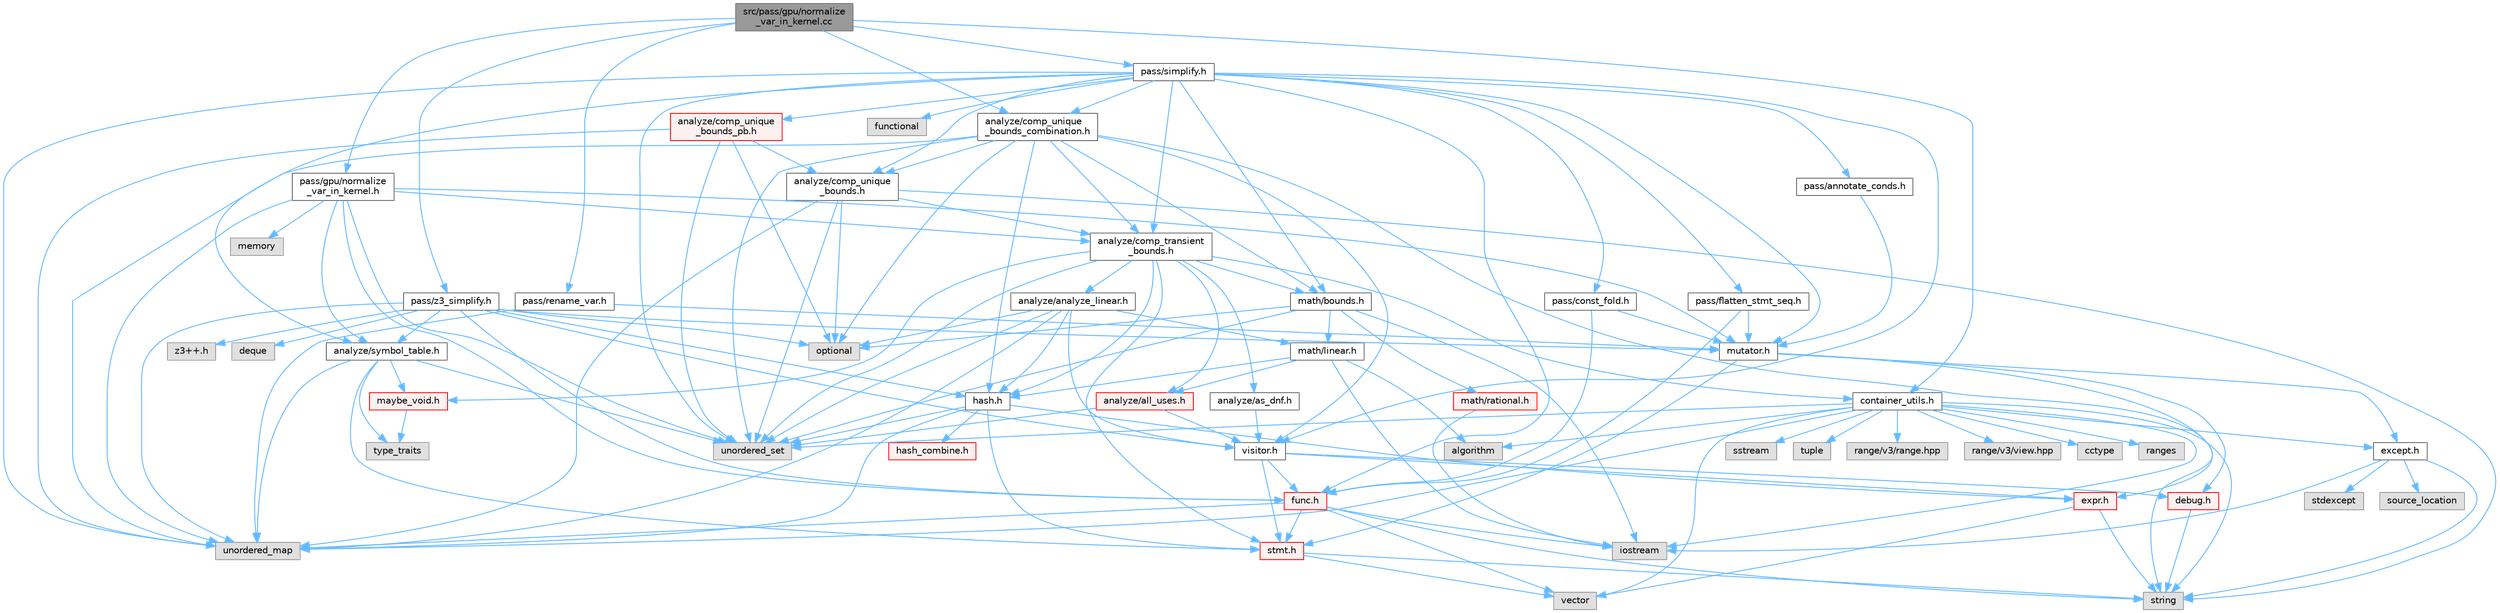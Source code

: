 digraph "src/pass/gpu/normalize_var_in_kernel.cc"
{
 // LATEX_PDF_SIZE
  bgcolor="transparent";
  edge [fontname=Helvetica,fontsize=10,labelfontname=Helvetica,labelfontsize=10];
  node [fontname=Helvetica,fontsize=10,shape=box,height=0.2,width=0.4];
  Node1 [label="src/pass/gpu/normalize\l_var_in_kernel.cc",height=0.2,width=0.4,color="gray40", fillcolor="grey60", style="filled", fontcolor="black",tooltip=" "];
  Node1 -> Node2 [color="steelblue1",style="solid"];
  Node2 [label="analyze/comp_unique\l_bounds_combination.h",height=0.2,width=0.4,color="grey40", fillcolor="white", style="filled",URL="$comp__unique__bounds__combination_8h.html",tooltip=" "];
  Node2 -> Node3 [color="steelblue1",style="solid"];
  Node3 [label="optional",height=0.2,width=0.4,color="grey60", fillcolor="#E0E0E0", style="filled",tooltip=" "];
  Node2 -> Node4 [color="steelblue1",style="solid"];
  Node4 [label="string",height=0.2,width=0.4,color="grey60", fillcolor="#E0E0E0", style="filled",tooltip=" "];
  Node2 -> Node5 [color="steelblue1",style="solid"];
  Node5 [label="unordered_map",height=0.2,width=0.4,color="grey60", fillcolor="#E0E0E0", style="filled",tooltip=" "];
  Node2 -> Node6 [color="steelblue1",style="solid"];
  Node6 [label="unordered_set",height=0.2,width=0.4,color="grey60", fillcolor="#E0E0E0", style="filled",tooltip=" "];
  Node2 -> Node7 [color="steelblue1",style="solid"];
  Node7 [label="analyze/comp_transient\l_bounds.h",height=0.2,width=0.4,color="grey40", fillcolor="white", style="filled",URL="$comp__transient__bounds_8h.html",tooltip=" "];
  Node7 -> Node6 [color="steelblue1",style="solid"];
  Node7 -> Node8 [color="steelblue1",style="solid"];
  Node8 [label="analyze/all_uses.h",height=0.2,width=0.4,color="red", fillcolor="#FFF0F0", style="filled",URL="$all__uses_8h.html",tooltip=" "];
  Node8 -> Node6 [color="steelblue1",style="solid"];
  Node8 -> Node58 [color="steelblue1",style="solid"];
  Node58 [label="visitor.h",height=0.2,width=0.4,color="grey40", fillcolor="white", style="filled",URL="$visitor_8h.html",tooltip=" "];
  Node58 -> Node59 [color="steelblue1",style="solid"];
  Node59 [label="debug.h",height=0.2,width=0.4,color="red", fillcolor="#FFF0F0", style="filled",URL="$debug_8h.html",tooltip=" "];
  Node59 -> Node4 [color="steelblue1",style="solid"];
  Node58 -> Node44 [color="steelblue1",style="solid"];
  Node44 [label="expr.h",height=0.2,width=0.4,color="red", fillcolor="#FFF0F0", style="filled",URL="$expr_8h.html",tooltip=" "];
  Node44 -> Node4 [color="steelblue1",style="solid"];
  Node44 -> Node13 [color="steelblue1",style="solid"];
  Node13 [label="vector",height=0.2,width=0.4,color="grey60", fillcolor="#E0E0E0", style="filled",tooltip=" "];
  Node58 -> Node10 [color="steelblue1",style="solid"];
  Node10 [label="func.h",height=0.2,width=0.4,color="red", fillcolor="#FFF0F0", style="filled",URL="$func_8h.html",tooltip=" "];
  Node10 -> Node11 [color="steelblue1",style="solid"];
  Node11 [label="iostream",height=0.2,width=0.4,color="grey60", fillcolor="#E0E0E0", style="filled",tooltip=" "];
  Node10 -> Node4 [color="steelblue1",style="solid"];
  Node10 -> Node5 [color="steelblue1",style="solid"];
  Node10 -> Node13 [color="steelblue1",style="solid"];
  Node10 -> Node51 [color="steelblue1",style="solid"];
  Node51 [label="stmt.h",height=0.2,width=0.4,color="red", fillcolor="#FFF0F0", style="filled",URL="$stmt_8h.html",tooltip=" "];
  Node51 -> Node4 [color="steelblue1",style="solid"];
  Node51 -> Node13 [color="steelblue1",style="solid"];
  Node58 -> Node51 [color="steelblue1",style="solid"];
  Node7 -> Node63 [color="steelblue1",style="solid"];
  Node63 [label="analyze/analyze_linear.h",height=0.2,width=0.4,color="grey40", fillcolor="white", style="filled",URL="$analyze__linear_8h.html",tooltip=" "];
  Node63 -> Node3 [color="steelblue1",style="solid"];
  Node63 -> Node5 [color="steelblue1",style="solid"];
  Node63 -> Node6 [color="steelblue1",style="solid"];
  Node63 -> Node64 [color="steelblue1",style="solid"];
  Node64 [label="hash.h",height=0.2,width=0.4,color="grey40", fillcolor="white", style="filled",URL="$hash_8h.html",tooltip=" "];
  Node64 -> Node5 [color="steelblue1",style="solid"];
  Node64 -> Node6 [color="steelblue1",style="solid"];
  Node64 -> Node44 [color="steelblue1",style="solid"];
  Node64 -> Node55 [color="steelblue1",style="solid"];
  Node55 [label="hash_combine.h",height=0.2,width=0.4,color="red", fillcolor="#FFF0F0", style="filled",URL="$hash__combine_8h.html",tooltip=" "];
  Node64 -> Node51 [color="steelblue1",style="solid"];
  Node63 -> Node65 [color="steelblue1",style="solid"];
  Node65 [label="math/linear.h",height=0.2,width=0.4,color="grey40", fillcolor="white", style="filled",URL="$linear_8h.html",tooltip=" "];
  Node65 -> Node36 [color="steelblue1",style="solid"];
  Node36 [label="algorithm",height=0.2,width=0.4,color="grey60", fillcolor="#E0E0E0", style="filled",tooltip=" "];
  Node65 -> Node11 [color="steelblue1",style="solid"];
  Node65 -> Node8 [color="steelblue1",style="solid"];
  Node65 -> Node64 [color="steelblue1",style="solid"];
  Node63 -> Node58 [color="steelblue1",style="solid"];
  Node7 -> Node66 [color="steelblue1",style="solid"];
  Node66 [label="analyze/as_dnf.h",height=0.2,width=0.4,color="grey40", fillcolor="white", style="filled",URL="$as__dnf_8h.html",tooltip=" "];
  Node66 -> Node58 [color="steelblue1",style="solid"];
  Node7 -> Node35 [color="steelblue1",style="solid"];
  Node35 [label="container_utils.h",height=0.2,width=0.4,color="grey40", fillcolor="white", style="filled",URL="$container__utils_8h.html",tooltip=" "];
  Node35 -> Node36 [color="steelblue1",style="solid"];
  Node35 -> Node37 [color="steelblue1",style="solid"];
  Node37 [label="cctype",height=0.2,width=0.4,color="grey60", fillcolor="#E0E0E0", style="filled",tooltip=" "];
  Node35 -> Node11 [color="steelblue1",style="solid"];
  Node35 -> Node38 [color="steelblue1",style="solid"];
  Node38 [label="ranges",height=0.2,width=0.4,color="grey60", fillcolor="#E0E0E0", style="filled",tooltip=" "];
  Node35 -> Node31 [color="steelblue1",style="solid"];
  Node31 [label="sstream",height=0.2,width=0.4,color="grey60", fillcolor="#E0E0E0", style="filled",tooltip=" "];
  Node35 -> Node4 [color="steelblue1",style="solid"];
  Node35 -> Node39 [color="steelblue1",style="solid"];
  Node39 [label="tuple",height=0.2,width=0.4,color="grey60", fillcolor="#E0E0E0", style="filled",tooltip=" "];
  Node35 -> Node5 [color="steelblue1",style="solid"];
  Node35 -> Node6 [color="steelblue1",style="solid"];
  Node35 -> Node13 [color="steelblue1",style="solid"];
  Node35 -> Node40 [color="steelblue1",style="solid"];
  Node40 [label="range/v3/range.hpp",height=0.2,width=0.4,color="grey60", fillcolor="#E0E0E0", style="filled",tooltip=" "];
  Node35 -> Node41 [color="steelblue1",style="solid"];
  Node41 [label="range/v3/view.hpp",height=0.2,width=0.4,color="grey60", fillcolor="#E0E0E0", style="filled",tooltip=" "];
  Node35 -> Node28 [color="steelblue1",style="solid"];
  Node28 [label="except.h",height=0.2,width=0.4,color="grey40", fillcolor="white", style="filled",URL="$except_8h.html",tooltip=" "];
  Node28 -> Node11 [color="steelblue1",style="solid"];
  Node28 -> Node17 [color="steelblue1",style="solid"];
  Node17 [label="source_location",height=0.2,width=0.4,color="grey60", fillcolor="#E0E0E0", style="filled",tooltip=" "];
  Node28 -> Node29 [color="steelblue1",style="solid"];
  Node29 [label="stdexcept",height=0.2,width=0.4,color="grey60", fillcolor="#E0E0E0", style="filled",tooltip=" "];
  Node28 -> Node4 [color="steelblue1",style="solid"];
  Node7 -> Node64 [color="steelblue1",style="solid"];
  Node7 -> Node67 [color="steelblue1",style="solid"];
  Node67 [label="math/bounds.h",height=0.2,width=0.4,color="grey40", fillcolor="white", style="filled",URL="$bounds_8h.html",tooltip=" "];
  Node67 -> Node11 [color="steelblue1",style="solid"];
  Node67 -> Node3 [color="steelblue1",style="solid"];
  Node67 -> Node6 [color="steelblue1",style="solid"];
  Node67 -> Node65 [color="steelblue1",style="solid"];
  Node67 -> Node68 [color="steelblue1",style="solid"];
  Node68 [label="math/rational.h",height=0.2,width=0.4,color="red", fillcolor="#FFF0F0", style="filled",URL="$rational_8h.html",tooltip=" "];
  Node68 -> Node11 [color="steelblue1",style="solid"];
  Node7 -> Node71 [color="steelblue1",style="solid"];
  Node71 [label="maybe_void.h",height=0.2,width=0.4,color="red", fillcolor="#FFF0F0", style="filled",URL="$maybe__void_8h.html",tooltip=" "];
  Node71 -> Node24 [color="steelblue1",style="solid"];
  Node24 [label="type_traits",height=0.2,width=0.4,color="grey60", fillcolor="#E0E0E0", style="filled",tooltip=" "];
  Node7 -> Node51 [color="steelblue1",style="solid"];
  Node2 -> Node72 [color="steelblue1",style="solid"];
  Node72 [label="analyze/comp_unique\l_bounds.h",height=0.2,width=0.4,color="grey40", fillcolor="white", style="filled",URL="$comp__unique__bounds_8h.html",tooltip=" "];
  Node72 -> Node3 [color="steelblue1",style="solid"];
  Node72 -> Node4 [color="steelblue1",style="solid"];
  Node72 -> Node5 [color="steelblue1",style="solid"];
  Node72 -> Node6 [color="steelblue1",style="solid"];
  Node72 -> Node7 [color="steelblue1",style="solid"];
  Node2 -> Node64 [color="steelblue1",style="solid"];
  Node2 -> Node67 [color="steelblue1",style="solid"];
  Node2 -> Node58 [color="steelblue1",style="solid"];
  Node1 -> Node35 [color="steelblue1",style="solid"];
  Node1 -> Node73 [color="steelblue1",style="solid"];
  Node73 [label="pass/gpu/normalize\l_var_in_kernel.h",height=0.2,width=0.4,color="grey40", fillcolor="white", style="filled",URL="$normalize__var__in__kernel_8h.html",tooltip=" "];
  Node73 -> Node5 [color="steelblue1",style="solid"];
  Node73 -> Node6 [color="steelblue1",style="solid"];
  Node73 -> Node7 [color="steelblue1",style="solid"];
  Node73 -> Node74 [color="steelblue1",style="solid"];
  Node74 [label="analyze/symbol_table.h",height=0.2,width=0.4,color="grey40", fillcolor="white", style="filled",URL="$symbol__table_8h.html",tooltip=" "];
  Node74 -> Node24 [color="steelblue1",style="solid"];
  Node74 -> Node5 [color="steelblue1",style="solid"];
  Node74 -> Node6 [color="steelblue1",style="solid"];
  Node74 -> Node71 [color="steelblue1",style="solid"];
  Node74 -> Node51 [color="steelblue1",style="solid"];
  Node73 -> Node10 [color="steelblue1",style="solid"];
  Node73 -> Node23 [color="steelblue1",style="solid"];
  Node23 [label="memory",height=0.2,width=0.4,color="grey60", fillcolor="#E0E0E0", style="filled",tooltip=" "];
  Node73 -> Node75 [color="steelblue1",style="solid"];
  Node75 [label="mutator.h",height=0.2,width=0.4,color="grey40", fillcolor="white", style="filled",URL="$mutator_8h.html",tooltip=" "];
  Node75 -> Node59 [color="steelblue1",style="solid"];
  Node75 -> Node28 [color="steelblue1",style="solid"];
  Node75 -> Node44 [color="steelblue1",style="solid"];
  Node75 -> Node51 [color="steelblue1",style="solid"];
  Node1 -> Node76 [color="steelblue1",style="solid"];
  Node76 [label="pass/rename_var.h",height=0.2,width=0.4,color="grey40", fillcolor="white", style="filled",URL="$rename__var_8h.html",tooltip=" "];
  Node76 -> Node5 [color="steelblue1",style="solid"];
  Node76 -> Node75 [color="steelblue1",style="solid"];
  Node1 -> Node77 [color="steelblue1",style="solid"];
  Node77 [label="pass/simplify.h",height=0.2,width=0.4,color="grey40", fillcolor="white", style="filled",URL="$simplify_8h.html",tooltip=" "];
  Node77 -> Node16 [color="steelblue1",style="solid"];
  Node16 [label="functional",height=0.2,width=0.4,color="grey60", fillcolor="#E0E0E0", style="filled",tooltip=" "];
  Node77 -> Node5 [color="steelblue1",style="solid"];
  Node77 -> Node6 [color="steelblue1",style="solid"];
  Node77 -> Node7 [color="steelblue1",style="solid"];
  Node77 -> Node72 [color="steelblue1",style="solid"];
  Node77 -> Node2 [color="steelblue1",style="solid"];
  Node77 -> Node78 [color="steelblue1",style="solid"];
  Node78 [label="analyze/comp_unique\l_bounds_pb.h",height=0.2,width=0.4,color="red", fillcolor="#FFF0F0", style="filled",URL="$comp__unique__bounds__pb_8h.html",tooltip=" "];
  Node78 -> Node3 [color="steelblue1",style="solid"];
  Node78 -> Node5 [color="steelblue1",style="solid"];
  Node78 -> Node6 [color="steelblue1",style="solid"];
  Node78 -> Node72 [color="steelblue1",style="solid"];
  Node77 -> Node74 [color="steelblue1",style="solid"];
  Node77 -> Node10 [color="steelblue1",style="solid"];
  Node77 -> Node67 [color="steelblue1",style="solid"];
  Node77 -> Node75 [color="steelblue1",style="solid"];
  Node77 -> Node97 [color="steelblue1",style="solid"];
  Node97 [label="pass/annotate_conds.h",height=0.2,width=0.4,color="grey40", fillcolor="white", style="filled",URL="$annotate__conds_8h.html",tooltip=" "];
  Node97 -> Node75 [color="steelblue1",style="solid"];
  Node77 -> Node98 [color="steelblue1",style="solid"];
  Node98 [label="pass/const_fold.h",height=0.2,width=0.4,color="grey40", fillcolor="white", style="filled",URL="$const__fold_8h.html",tooltip=" "];
  Node98 -> Node10 [color="steelblue1",style="solid"];
  Node98 -> Node75 [color="steelblue1",style="solid"];
  Node77 -> Node99 [color="steelblue1",style="solid"];
  Node99 [label="pass/flatten_stmt_seq.h",height=0.2,width=0.4,color="grey40", fillcolor="white", style="filled",URL="$flatten__stmt__seq_8h.html",tooltip=" "];
  Node99 -> Node10 [color="steelblue1",style="solid"];
  Node99 -> Node75 [color="steelblue1",style="solid"];
  Node77 -> Node58 [color="steelblue1",style="solid"];
  Node1 -> Node100 [color="steelblue1",style="solid"];
  Node100 [label="pass/z3_simplify.h",height=0.2,width=0.4,color="grey40", fillcolor="white", style="filled",URL="$z3__simplify_8h.html",tooltip=" "];
  Node100 -> Node101 [color="steelblue1",style="solid"];
  Node101 [label="deque",height=0.2,width=0.4,color="grey60", fillcolor="#E0E0E0", style="filled",tooltip=" "];
  Node100 -> Node3 [color="steelblue1",style="solid"];
  Node100 -> Node5 [color="steelblue1",style="solid"];
  Node100 -> Node102 [color="steelblue1",style="solid"];
  Node102 [label="z3++.h",height=0.2,width=0.4,color="grey60", fillcolor="#E0E0E0", style="filled",tooltip=" "];
  Node100 -> Node74 [color="steelblue1",style="solid"];
  Node100 -> Node10 [color="steelblue1",style="solid"];
  Node100 -> Node64 [color="steelblue1",style="solid"];
  Node100 -> Node75 [color="steelblue1",style="solid"];
  Node100 -> Node58 [color="steelblue1",style="solid"];
}
